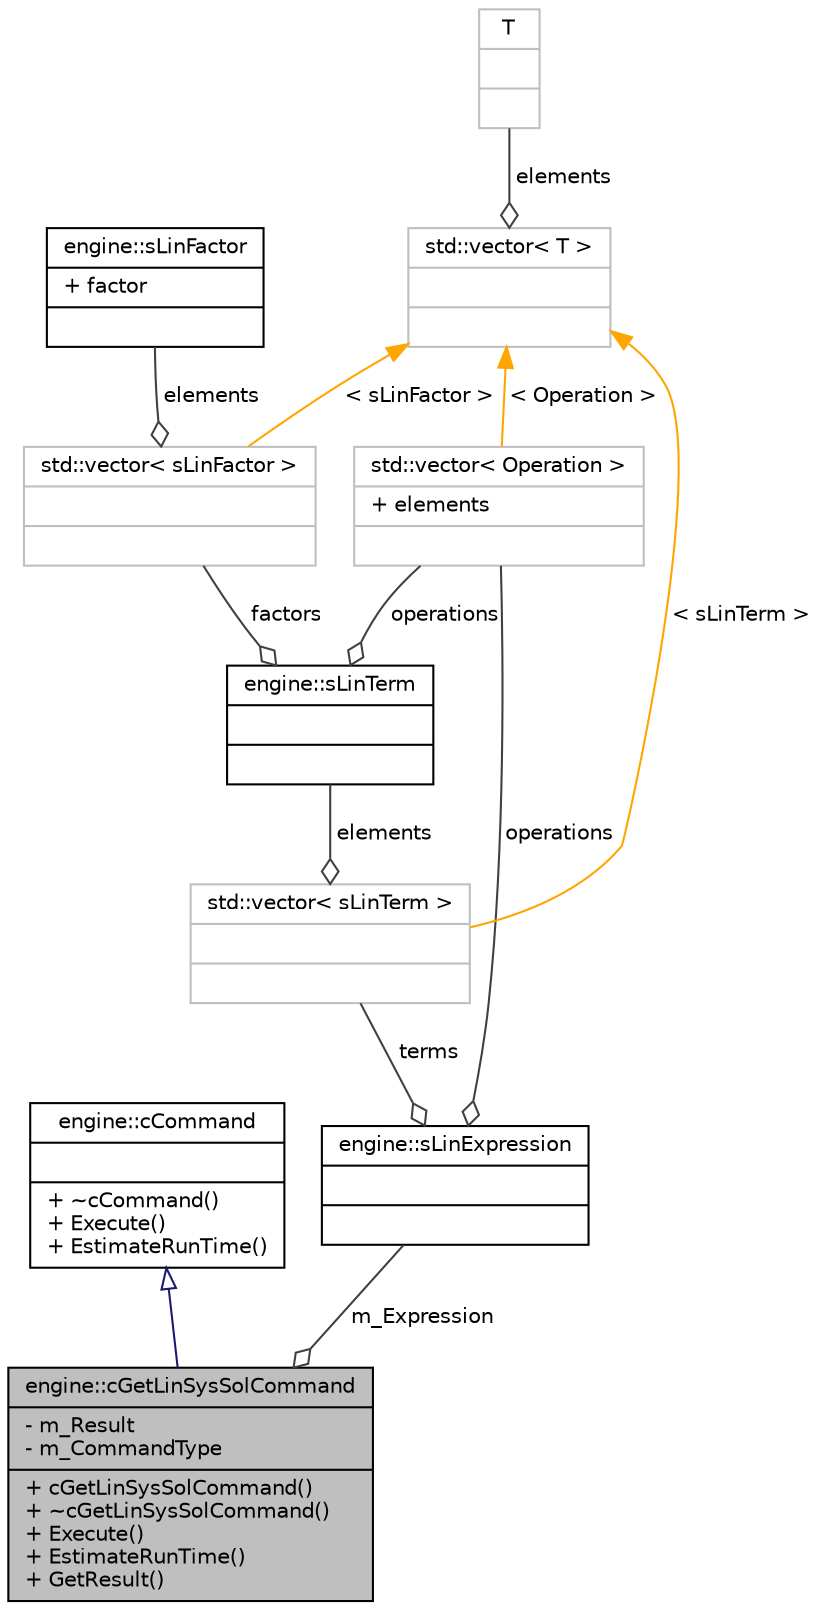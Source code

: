 digraph G
{
  edge [fontname="Helvetica",fontsize="10",labelfontname="Helvetica",labelfontsize="10"];
  node [fontname="Helvetica",fontsize="10",shape=record];
  Node1 [label="{engine::cGetLinSysSolCommand\n|- m_Result\l- m_CommandType\l|+ cGetLinSysSolCommand()\l+ ~cGetLinSysSolCommand()\l+ Execute()\l+ EstimateRunTime()\l+ GetResult()\l}",height=0.2,width=0.4,color="black", fillcolor="grey75", style="filled" fontcolor="black"];
  Node2 -> Node1 [dir="back",color="midnightblue",fontsize="10",style="solid",arrowtail="onormal"];
  Node2 [label="{engine::cCommand\n||+ ~cCommand()\l+ Execute()\l+ EstimateRunTime()\l}",height=0.2,width=0.4,color="black", fillcolor="white", style="filled",URL="$classengine_1_1cCommand.html"];
  Node3 -> Node1 [color="grey25",fontsize="10",style="solid",label=" m_Expression" ,arrowhead="odiamond"];
  Node3 [label="{engine::sLinExpression\n||}",height=0.2,width=0.4,color="black", fillcolor="white", style="filled",URL="$structengine_1_1sLinExpression.html"];
  Node4 -> Node3 [color="grey25",fontsize="10",style="solid",label=" operations" ,arrowhead="odiamond"];
  Node4 [label="{std::vector\< Operation \>\n|+ elements\l|}",height=0.2,width=0.4,color="grey75", fillcolor="white", style="filled"];
  Node5 -> Node4 [dir="back",color="orange",fontsize="10",style="solid",label=" \< Operation \>" ];
  Node5 [label="{std::vector\< T \>\n||}",height=0.2,width=0.4,color="grey75", fillcolor="white", style="filled",tooltip="STL class."];
  Node6 -> Node5 [color="grey25",fontsize="10",style="solid",label=" elements" ,arrowhead="odiamond"];
  Node6 [label="{T\n||}",height=0.2,width=0.4,color="grey75", fillcolor="white", style="filled"];
  Node7 -> Node3 [color="grey25",fontsize="10",style="solid",label=" terms" ,arrowhead="odiamond"];
  Node7 [label="{std::vector\< sLinTerm \>\n||}",height=0.2,width=0.4,color="grey75", fillcolor="white", style="filled"];
  Node8 -> Node7 [color="grey25",fontsize="10",style="solid",label=" elements" ,arrowhead="odiamond"];
  Node8 [label="{engine::sLinTerm\n||}",height=0.2,width=0.4,color="black", fillcolor="white", style="filled",URL="$structengine_1_1sLinTerm.html"];
  Node9 -> Node8 [color="grey25",fontsize="10",style="solid",label=" factors" ,arrowhead="odiamond"];
  Node9 [label="{std::vector\< sLinFactor \>\n||}",height=0.2,width=0.4,color="grey75", fillcolor="white", style="filled"];
  Node10 -> Node9 [color="grey25",fontsize="10",style="solid",label=" elements" ,arrowhead="odiamond"];
  Node10 [label="{engine::sLinFactor\n|+ factor\l|}",height=0.2,width=0.4,color="black", fillcolor="white", style="filled",URL="$structengine_1_1sLinFactor.html"];
  Node5 -> Node9 [dir="back",color="orange",fontsize="10",style="solid",label=" \< sLinFactor \>" ];
  Node4 -> Node8 [color="grey25",fontsize="10",style="solid",label=" operations" ,arrowhead="odiamond"];
  Node5 -> Node7 [dir="back",color="orange",fontsize="10",style="solid",label=" \< sLinTerm \>" ];
}
